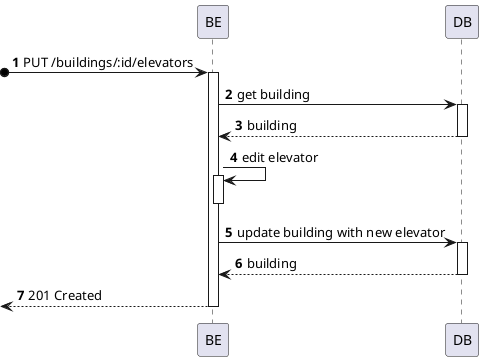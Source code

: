 @startuml process-view
autonumber
participant BE as "BE"
participant DB as "DB"

?o-> BE : PUT /buildings/:id/elevators
activate BE

BE -> DB : get building
activate DB
DB --> BE : building
deactivate DB

BE -> BE : edit elevator
activate BE
deactivate BE
BE -> DB : update building with new elevator
activate DB
DB --> BE : building
deactivate DB

<-- BE : 201 Created
deactivate BE

@enduml

